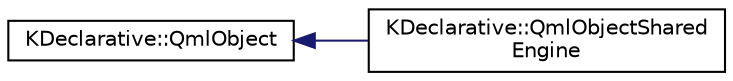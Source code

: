 digraph "Graphical Class Hierarchy"
{
  edge [fontname="Helvetica",fontsize="10",labelfontname="Helvetica",labelfontsize="10"];
  node [fontname="Helvetica",fontsize="10",shape=record];
  rankdir="LR";
  Node0 [label="KDeclarative::QmlObject",height=0.2,width=0.4,color="black", fillcolor="white", style="filled",URL="$classKDeclarative_1_1QmlObject.html",tooltip="An object that instantiates an entire QML context, with its own declarative engine. "];
  Node0 -> Node1 [dir="back",color="midnightblue",fontsize="10",style="solid",fontname="Helvetica"];
  Node1 [label="KDeclarative::QmlObjectShared\lEngine",height=0.2,width=0.4,color="black", fillcolor="white", style="filled",URL="$classKDeclarative_1_1QmlObjectSharedEngine.html",tooltip="An object that instantiates an entire QML context, with its own declarative engine. "];
}
